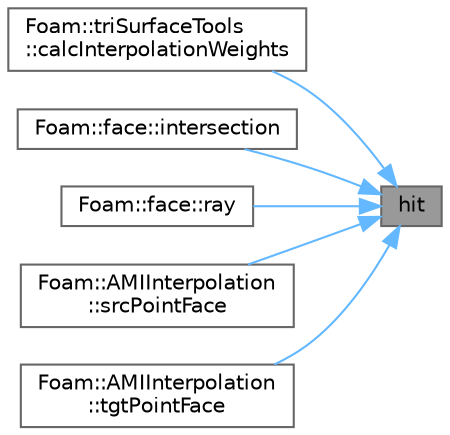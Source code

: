 digraph "hit"
{
 // LATEX_PDF_SIZE
  bgcolor="transparent";
  edge [fontname=Helvetica,fontsize=10,labelfontname=Helvetica,labelfontsize=10];
  node [fontname=Helvetica,fontsize=10,shape=box,height=0.2,width=0.4];
  rankdir="RL";
  Node1 [id="Node000001",label="hit",height=0.2,width=0.4,color="gray40", fillcolor="grey60", style="filled", fontcolor="black",tooltip=" "];
  Node1 -> Node2 [id="edge1_Node000001_Node000002",dir="back",color="steelblue1",style="solid",tooltip=" "];
  Node2 [id="Node000002",label="Foam::triSurfaceTools\l::calcInterpolationWeights",height=0.2,width=0.4,color="grey40", fillcolor="white", style="filled",URL="$classFoam_1_1triSurfaceTools.html#ad2c88f195ebc41383dff9ffeaa9dc23e",tooltip=" "];
  Node1 -> Node3 [id="edge2_Node000001_Node000003",dir="back",color="steelblue1",style="solid",tooltip=" "];
  Node3 [id="Node000003",label="Foam::face::intersection",height=0.2,width=0.4,color="grey40", fillcolor="white", style="filled",URL="$classFoam_1_1face.html#a2251a56d32a6031c7ada690d7098dab5",tooltip=" "];
  Node1 -> Node4 [id="edge3_Node000001_Node000004",dir="back",color="steelblue1",style="solid",tooltip=" "];
  Node4 [id="Node000004",label="Foam::face::ray",height=0.2,width=0.4,color="grey40", fillcolor="white", style="filled",URL="$classFoam_1_1face.html#a0c9b7c8483c9059c93ecbfe1f5e4ba0f",tooltip=" "];
  Node1 -> Node5 [id="edge4_Node000001_Node000005",dir="back",color="steelblue1",style="solid",tooltip=" "];
  Node5 [id="Node000005",label="Foam::AMIInterpolation\l::srcPointFace",height=0.2,width=0.4,color="grey40", fillcolor="white", style="filled",URL="$classFoam_1_1AMIInterpolation.html#a849ca1d9e37ddfa70401bb15433b8608",tooltip=" "];
  Node1 -> Node6 [id="edge5_Node000001_Node000006",dir="back",color="steelblue1",style="solid",tooltip=" "];
  Node6 [id="Node000006",label="Foam::AMIInterpolation\l::tgtPointFace",height=0.2,width=0.4,color="grey40", fillcolor="white", style="filled",URL="$classFoam_1_1AMIInterpolation.html#adc063fefb71df290c317fe69bb82b246",tooltip=" "];
}
